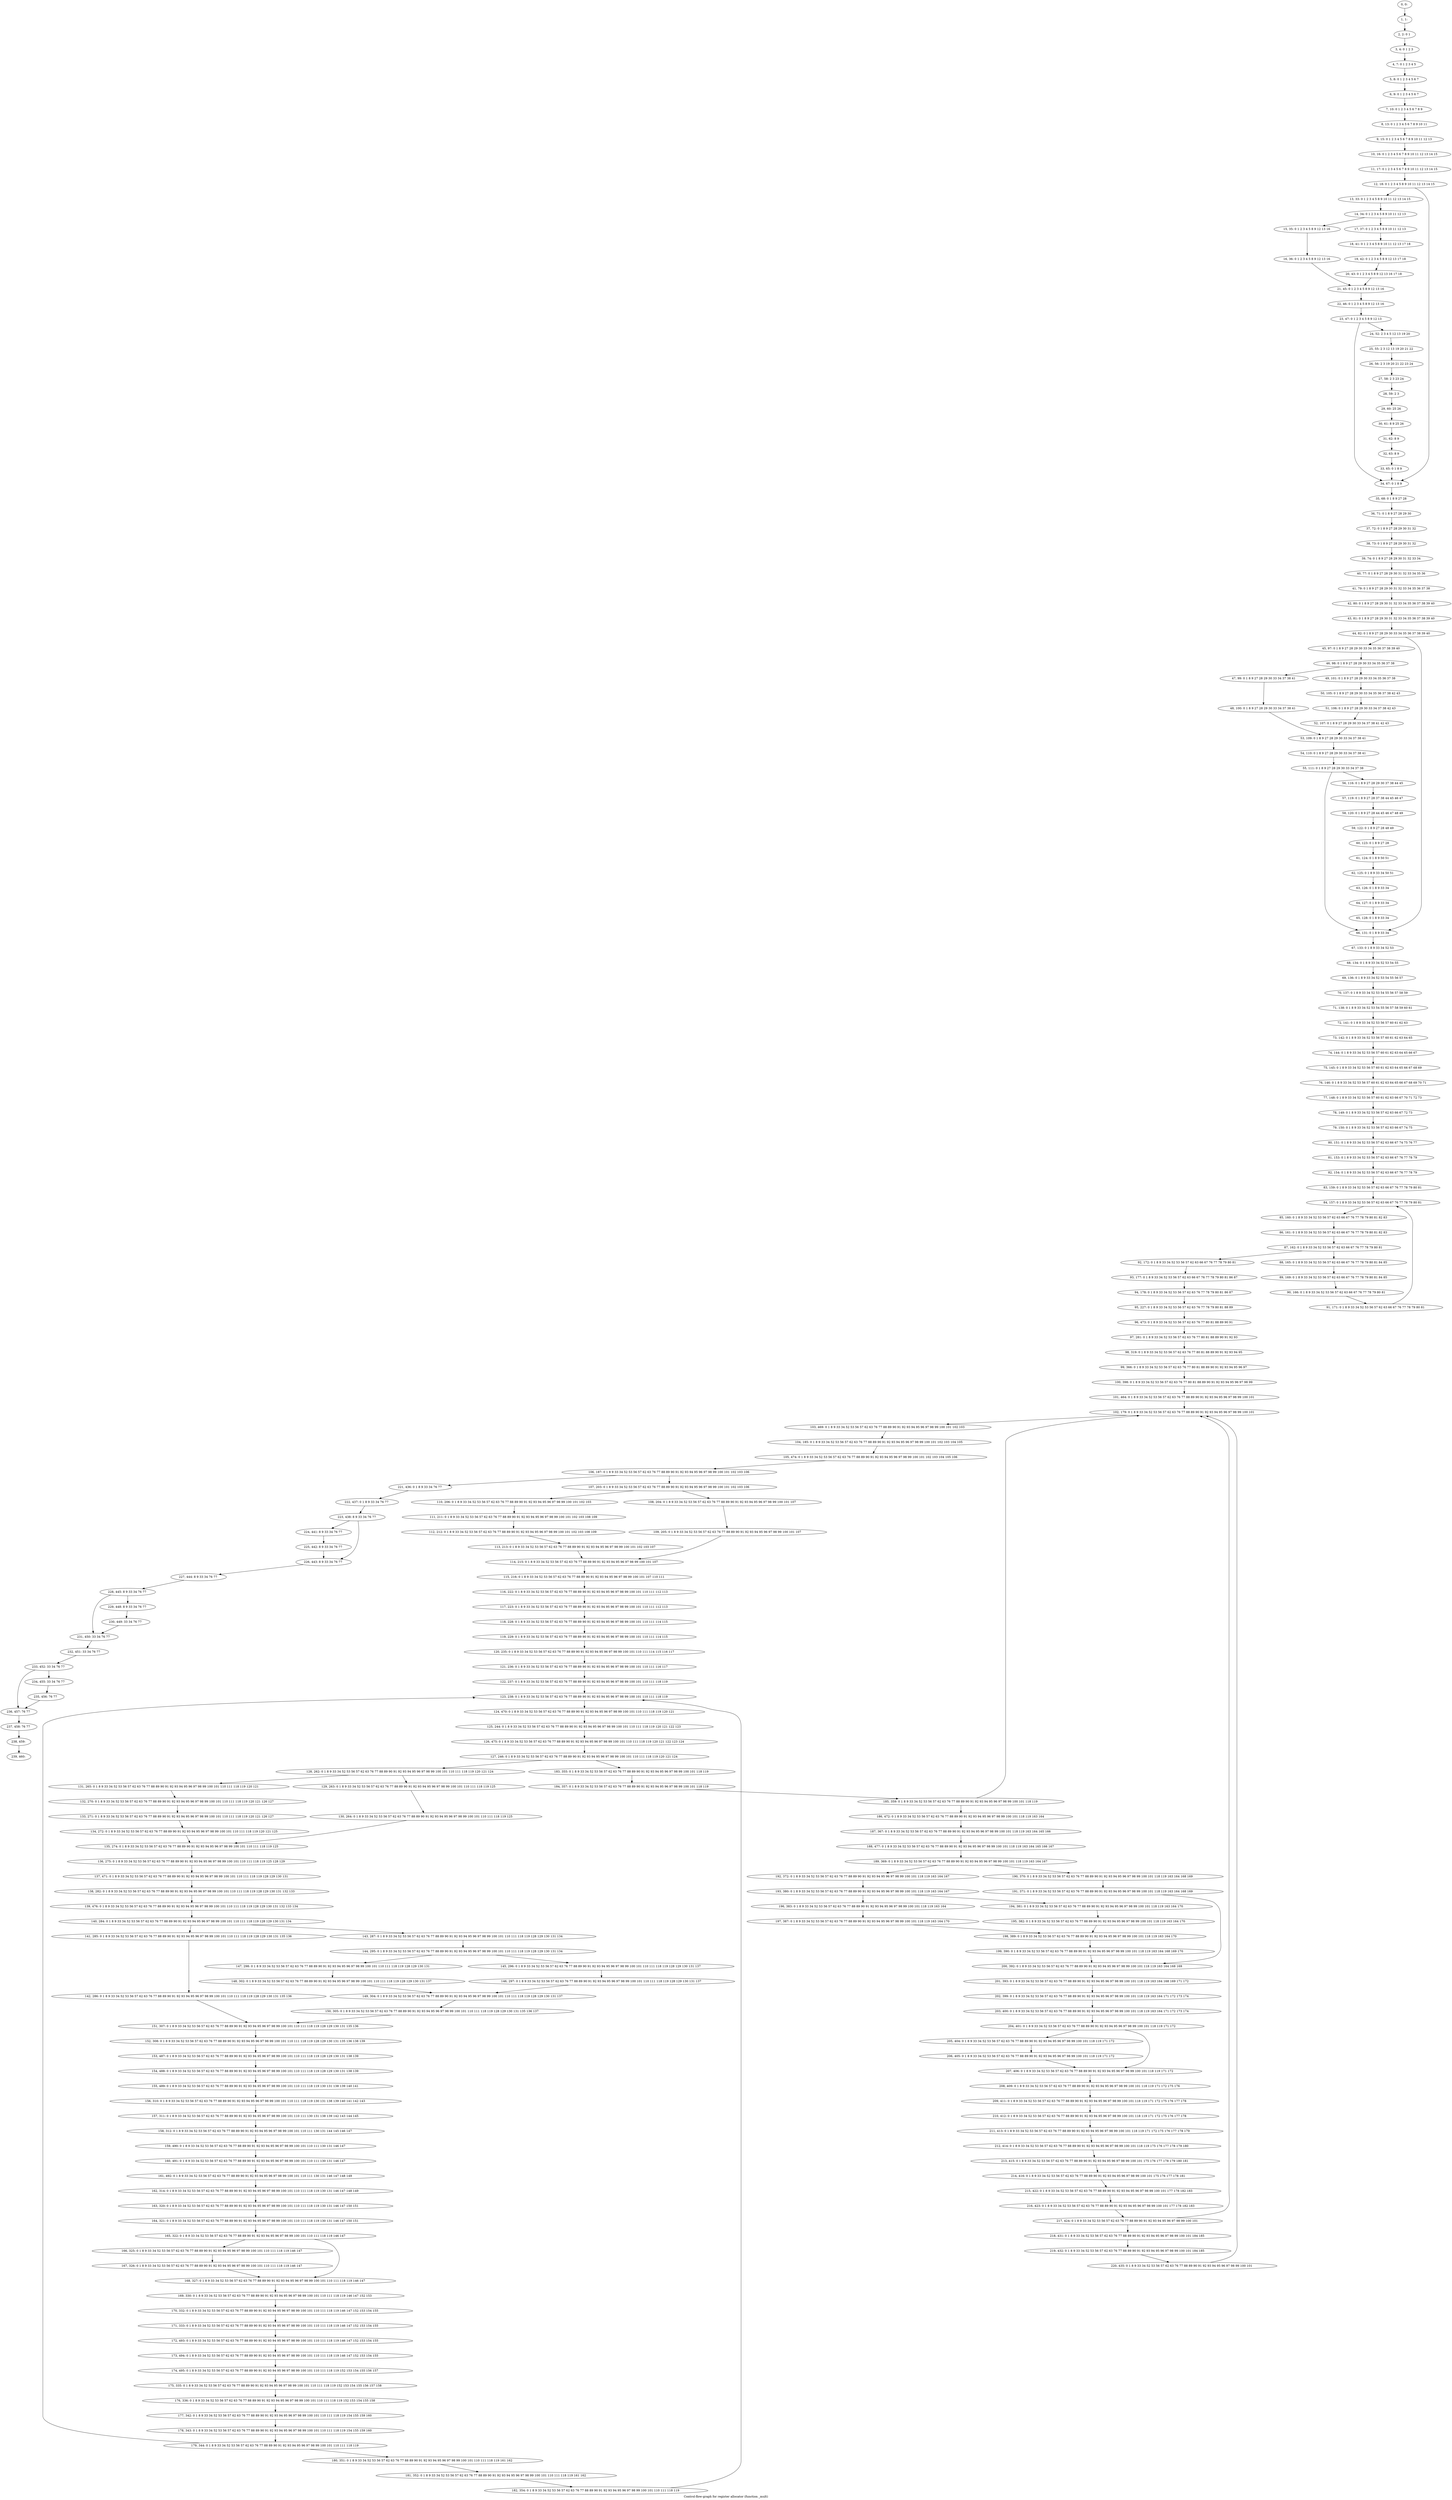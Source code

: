 digraph G {
graph [label="Control-flow-graph for register allocator (function _mult)"]
0[label="0, 0: "];
1[label="1, 1: "];
2[label="2, 2: 0 1 "];
3[label="3, 4: 0 1 2 3 "];
4[label="4, 7: 0 1 2 3 4 5 "];
5[label="5, 8: 0 1 2 3 4 5 6 7 "];
6[label="6, 9: 0 1 2 3 4 5 6 7 "];
7[label="7, 10: 0 1 2 3 4 5 6 7 8 9 "];
8[label="8, 13: 0 1 2 3 4 5 6 7 8 9 10 11 "];
9[label="9, 15: 0 1 2 3 4 5 6 7 8 9 10 11 12 13 "];
10[label="10, 16: 0 1 2 3 4 5 6 7 8 9 10 11 12 13 14 15 "];
11[label="11, 17: 0 1 2 3 4 5 6 7 8 9 10 11 12 13 14 15 "];
12[label="12, 18: 0 1 2 3 4 5 8 9 10 11 12 13 14 15 "];
13[label="13, 33: 0 1 2 3 4 5 8 9 10 11 12 13 14 15 "];
14[label="14, 34: 0 1 2 3 4 5 8 9 10 11 12 13 "];
15[label="15, 35: 0 1 2 3 4 5 8 9 12 13 16 "];
16[label="16, 36: 0 1 2 3 4 5 8 9 12 13 16 "];
17[label="17, 37: 0 1 2 3 4 5 8 9 10 11 12 13 "];
18[label="18, 41: 0 1 2 3 4 5 8 9 10 11 12 13 17 18 "];
19[label="19, 42: 0 1 2 3 4 5 8 9 12 13 17 18 "];
20[label="20, 43: 0 1 2 3 4 5 8 9 12 13 16 17 18 "];
21[label="21, 45: 0 1 2 3 4 5 8 9 12 13 16 "];
22[label="22, 46: 0 1 2 3 4 5 8 9 12 13 16 "];
23[label="23, 47: 0 1 2 3 4 5 8 9 12 13 "];
24[label="24, 52: 2 3 4 5 12 13 19 20 "];
25[label="25, 55: 2 3 12 13 19 20 21 22 "];
26[label="26, 56: 2 3 19 20 21 22 23 24 "];
27[label="27, 58: 2 3 23 24 "];
28[label="28, 59: 2 3 "];
29[label="29, 60: 25 26 "];
30[label="30, 61: 8 9 25 26 "];
31[label="31, 62: 8 9 "];
32[label="32, 63: 8 9 "];
33[label="33, 65: 0 1 8 9 "];
34[label="34, 67: 0 1 8 9 "];
35[label="35, 68: 0 1 8 9 27 28 "];
36[label="36, 71: 0 1 8 9 27 28 29 30 "];
37[label="37, 72: 0 1 8 9 27 28 29 30 31 32 "];
38[label="38, 73: 0 1 8 9 27 28 29 30 31 32 "];
39[label="39, 74: 0 1 8 9 27 28 29 30 31 32 33 34 "];
40[label="40, 77: 0 1 8 9 27 28 29 30 31 32 33 34 35 36 "];
41[label="41, 79: 0 1 8 9 27 28 29 30 31 32 33 34 35 36 37 38 "];
42[label="42, 80: 0 1 8 9 27 28 29 30 31 32 33 34 35 36 37 38 39 40 "];
43[label="43, 81: 0 1 8 9 27 28 29 30 31 32 33 34 35 36 37 38 39 40 "];
44[label="44, 82: 0 1 8 9 27 28 29 30 33 34 35 36 37 38 39 40 "];
45[label="45, 97: 0 1 8 9 27 28 29 30 33 34 35 36 37 38 39 40 "];
46[label="46, 98: 0 1 8 9 27 28 29 30 33 34 35 36 37 38 "];
47[label="47, 99: 0 1 8 9 27 28 29 30 33 34 37 38 41 "];
48[label="48, 100: 0 1 8 9 27 28 29 30 33 34 37 38 41 "];
49[label="49, 101: 0 1 8 9 27 28 29 30 33 34 35 36 37 38 "];
50[label="50, 105: 0 1 8 9 27 28 29 30 33 34 35 36 37 38 42 43 "];
51[label="51, 106: 0 1 8 9 27 28 29 30 33 34 37 38 42 43 "];
52[label="52, 107: 0 1 8 9 27 28 29 30 33 34 37 38 41 42 43 "];
53[label="53, 109: 0 1 8 9 27 28 29 30 33 34 37 38 41 "];
54[label="54, 110: 0 1 8 9 27 28 29 30 33 34 37 38 41 "];
55[label="55, 111: 0 1 8 9 27 28 29 30 33 34 37 38 "];
56[label="56, 116: 0 1 8 9 27 28 29 30 37 38 44 45 "];
57[label="57, 119: 0 1 8 9 27 28 37 38 44 45 46 47 "];
58[label="58, 120: 0 1 8 9 27 28 44 45 46 47 48 49 "];
59[label="59, 122: 0 1 8 9 27 28 48 49 "];
60[label="60, 123: 0 1 8 9 27 28 "];
61[label="61, 124: 0 1 8 9 50 51 "];
62[label="62, 125: 0 1 8 9 33 34 50 51 "];
63[label="63, 126: 0 1 8 9 33 34 "];
64[label="64, 127: 0 1 8 9 33 34 "];
65[label="65, 128: 0 1 8 9 33 34 "];
66[label="66, 131: 0 1 8 9 33 34 "];
67[label="67, 133: 0 1 8 9 33 34 52 53 "];
68[label="68, 134: 0 1 8 9 33 34 52 53 54 55 "];
69[label="69, 136: 0 1 8 9 33 34 52 53 54 55 56 57 "];
70[label="70, 137: 0 1 8 9 33 34 52 53 54 55 56 57 58 59 "];
71[label="71, 138: 0 1 8 9 33 34 52 53 54 55 56 57 58 59 60 61 "];
72[label="72, 141: 0 1 8 9 33 34 52 53 56 57 60 61 62 63 "];
73[label="73, 142: 0 1 8 9 33 34 52 53 56 57 60 61 62 63 64 65 "];
74[label="74, 144: 0 1 8 9 33 34 52 53 56 57 60 61 62 63 64 65 66 67 "];
75[label="75, 145: 0 1 8 9 33 34 52 53 56 57 60 61 62 63 64 65 66 67 68 69 "];
76[label="76, 146: 0 1 8 9 33 34 52 53 56 57 60 61 62 63 64 65 66 67 68 69 70 71 "];
77[label="77, 148: 0 1 8 9 33 34 52 53 56 57 60 61 62 63 66 67 70 71 72 73 "];
78[label="78, 149: 0 1 8 9 33 34 52 53 56 57 62 63 66 67 72 73 "];
79[label="79, 150: 0 1 8 9 33 34 52 53 56 57 62 63 66 67 74 75 "];
80[label="80, 151: 0 1 8 9 33 34 52 53 56 57 62 63 66 67 74 75 76 77 "];
81[label="81, 153: 0 1 8 9 33 34 52 53 56 57 62 63 66 67 76 77 78 79 "];
82[label="82, 154: 0 1 8 9 33 34 52 53 56 57 62 63 66 67 76 77 78 79 "];
83[label="83, 159: 0 1 8 9 33 34 52 53 56 57 62 63 66 67 76 77 78 79 80 81 "];
84[label="84, 157: 0 1 8 9 33 34 52 53 56 57 62 63 66 67 76 77 78 79 80 81 "];
85[label="85, 160: 0 1 8 9 33 34 52 53 56 57 62 63 66 67 76 77 78 79 80 81 82 83 "];
86[label="86, 161: 0 1 8 9 33 34 52 53 56 57 62 63 66 67 76 77 78 79 80 81 82 83 "];
87[label="87, 162: 0 1 8 9 33 34 52 53 56 57 62 63 66 67 76 77 78 79 80 81 "];
88[label="88, 165: 0 1 8 9 33 34 52 53 56 57 62 63 66 67 76 77 78 79 80 81 84 85 "];
89[label="89, 169: 0 1 8 9 33 34 52 53 56 57 62 63 66 67 76 77 78 79 80 81 84 85 "];
90[label="90, 166: 0 1 8 9 33 34 52 53 56 57 62 63 66 67 76 77 78 79 80 81 "];
91[label="91, 171: 0 1 8 9 33 34 52 53 56 57 62 63 66 67 76 77 78 79 80 81 "];
92[label="92, 172: 0 1 8 9 33 34 52 53 56 57 62 63 66 67 76 77 78 79 80 81 "];
93[label="93, 177: 0 1 8 9 33 34 52 53 56 57 62 63 66 67 76 77 78 79 80 81 86 87 "];
94[label="94, 178: 0 1 8 9 33 34 52 53 56 57 62 63 76 77 78 79 80 81 86 87 "];
95[label="95, 227: 0 1 8 9 33 34 52 53 56 57 62 63 76 77 78 79 80 81 88 89 "];
96[label="96, 473: 0 1 8 9 33 34 52 53 56 57 62 63 76 77 80 81 88 89 90 91 "];
97[label="97, 281: 0 1 8 9 33 34 52 53 56 57 62 63 76 77 80 81 88 89 90 91 92 93 "];
98[label="98, 319: 0 1 8 9 33 34 52 53 56 57 62 63 76 77 80 81 88 89 90 91 92 93 94 95 "];
99[label="99, 366: 0 1 8 9 33 34 52 53 56 57 62 63 76 77 80 81 88 89 90 91 92 93 94 95 96 97 "];
100[label="100, 398: 0 1 8 9 33 34 52 53 56 57 62 63 76 77 80 81 88 89 90 91 92 93 94 95 96 97 98 99 "];
101[label="101, 464: 0 1 8 9 33 34 52 53 56 57 62 63 76 77 88 89 90 91 92 93 94 95 96 97 98 99 100 101 "];
102[label="102, 179: 0 1 8 9 33 34 52 53 56 57 62 63 76 77 88 89 90 91 92 93 94 95 96 97 98 99 100 101 "];
103[label="103, 469: 0 1 8 9 33 34 52 53 56 57 62 63 76 77 88 89 90 91 92 93 94 95 96 97 98 99 100 101 102 103 "];
104[label="104, 185: 0 1 8 9 33 34 52 53 56 57 62 63 76 77 88 89 90 91 92 93 94 95 96 97 98 99 100 101 102 103 104 105 "];
105[label="105, 474: 0 1 8 9 33 34 52 53 56 57 62 63 76 77 88 89 90 91 92 93 94 95 96 97 98 99 100 101 102 103 104 105 106 "];
106[label="106, 187: 0 1 8 9 33 34 52 53 56 57 62 63 76 77 88 89 90 91 92 93 94 95 96 97 98 99 100 101 102 103 106 "];
107[label="107, 203: 0 1 8 9 33 34 52 53 56 57 62 63 76 77 88 89 90 91 92 93 94 95 96 97 98 99 100 101 102 103 106 "];
108[label="108, 204: 0 1 8 9 33 34 52 53 56 57 62 63 76 77 88 89 90 91 92 93 94 95 96 97 98 99 100 101 107 "];
109[label="109, 205: 0 1 8 9 33 34 52 53 56 57 62 63 76 77 88 89 90 91 92 93 94 95 96 97 98 99 100 101 107 "];
110[label="110, 206: 0 1 8 9 33 34 52 53 56 57 62 63 76 77 88 89 90 91 92 93 94 95 96 97 98 99 100 101 102 103 "];
111[label="111, 211: 0 1 8 9 33 34 52 53 56 57 62 63 76 77 88 89 90 91 92 93 94 95 96 97 98 99 100 101 102 103 108 109 "];
112[label="112, 212: 0 1 8 9 33 34 52 53 56 57 62 63 76 77 88 89 90 91 92 93 94 95 96 97 98 99 100 101 102 103 108 109 "];
113[label="113, 213: 0 1 8 9 33 34 52 53 56 57 62 63 76 77 88 89 90 91 92 93 94 95 96 97 98 99 100 101 102 103 107 "];
114[label="114, 215: 0 1 8 9 33 34 52 53 56 57 62 63 76 77 88 89 90 91 92 93 94 95 96 97 98 99 100 101 107 "];
115[label="115, 216: 0 1 8 9 33 34 52 53 56 57 62 63 76 77 88 89 90 91 92 93 94 95 96 97 98 99 100 101 107 110 111 "];
116[label="116, 222: 0 1 8 9 33 34 52 53 56 57 62 63 76 77 88 89 90 91 92 93 94 95 96 97 98 99 100 101 110 111 112 113 "];
117[label="117, 223: 0 1 8 9 33 34 52 53 56 57 62 63 76 77 88 89 90 91 92 93 94 95 96 97 98 99 100 101 110 111 112 113 "];
118[label="118, 228: 0 1 8 9 33 34 52 53 56 57 62 63 76 77 88 89 90 91 92 93 94 95 96 97 98 99 100 101 110 111 114 115 "];
119[label="119, 229: 0 1 8 9 33 34 52 53 56 57 62 63 76 77 88 89 90 91 92 93 94 95 96 97 98 99 100 101 110 111 114 115 "];
120[label="120, 235: 0 1 8 9 33 34 52 53 56 57 62 63 76 77 88 89 90 91 92 93 94 95 96 97 98 99 100 101 110 111 114 115 116 117 "];
121[label="121, 236: 0 1 8 9 33 34 52 53 56 57 62 63 76 77 88 89 90 91 92 93 94 95 96 97 98 99 100 101 110 111 116 117 "];
122[label="122, 237: 0 1 8 9 33 34 52 53 56 57 62 63 76 77 88 89 90 91 92 93 94 95 96 97 98 99 100 101 110 111 118 119 "];
123[label="123, 238: 0 1 8 9 33 34 52 53 56 57 62 63 76 77 88 89 90 91 92 93 94 95 96 97 98 99 100 101 110 111 118 119 "];
124[label="124, 470: 0 1 8 9 33 34 52 53 56 57 62 63 76 77 88 89 90 91 92 93 94 95 96 97 98 99 100 101 110 111 118 119 120 121 "];
125[label="125, 244: 0 1 8 9 33 34 52 53 56 57 62 63 76 77 88 89 90 91 92 93 94 95 96 97 98 99 100 101 110 111 118 119 120 121 122 123 "];
126[label="126, 475: 0 1 8 9 33 34 52 53 56 57 62 63 76 77 88 89 90 91 92 93 94 95 96 97 98 99 100 101 110 111 118 119 120 121 122 123 124 "];
127[label="127, 246: 0 1 8 9 33 34 52 53 56 57 62 63 76 77 88 89 90 91 92 93 94 95 96 97 98 99 100 101 110 111 118 119 120 121 124 "];
128[label="128, 262: 0 1 8 9 33 34 52 53 56 57 62 63 76 77 88 89 90 91 92 93 94 95 96 97 98 99 100 101 110 111 118 119 120 121 124 "];
129[label="129, 263: 0 1 8 9 33 34 52 53 56 57 62 63 76 77 88 89 90 91 92 93 94 95 96 97 98 99 100 101 110 111 118 119 125 "];
130[label="130, 264: 0 1 8 9 33 34 52 53 56 57 62 63 76 77 88 89 90 91 92 93 94 95 96 97 98 99 100 101 110 111 118 119 125 "];
131[label="131, 265: 0 1 8 9 33 34 52 53 56 57 62 63 76 77 88 89 90 91 92 93 94 95 96 97 98 99 100 101 110 111 118 119 120 121 "];
132[label="132, 270: 0 1 8 9 33 34 52 53 56 57 62 63 76 77 88 89 90 91 92 93 94 95 96 97 98 99 100 101 110 111 118 119 120 121 126 127 "];
133[label="133, 271: 0 1 8 9 33 34 52 53 56 57 62 63 76 77 88 89 90 91 92 93 94 95 96 97 98 99 100 101 110 111 118 119 120 121 126 127 "];
134[label="134, 272: 0 1 8 9 33 34 52 53 56 57 62 63 76 77 88 89 90 91 92 93 94 95 96 97 98 99 100 101 110 111 118 119 120 121 125 "];
135[label="135, 274: 0 1 8 9 33 34 52 53 56 57 62 63 76 77 88 89 90 91 92 93 94 95 96 97 98 99 100 101 110 111 118 119 125 "];
136[label="136, 275: 0 1 8 9 33 34 52 53 56 57 62 63 76 77 88 89 90 91 92 93 94 95 96 97 98 99 100 101 110 111 118 119 125 128 129 "];
137[label="137, 471: 0 1 8 9 33 34 52 53 56 57 62 63 76 77 88 89 90 91 92 93 94 95 96 97 98 99 100 101 110 111 118 119 128 129 130 131 "];
138[label="138, 282: 0 1 8 9 33 34 52 53 56 57 62 63 76 77 88 89 90 91 92 93 94 95 96 97 98 99 100 101 110 111 118 119 128 129 130 131 132 133 "];
139[label="139, 476: 0 1 8 9 33 34 52 53 56 57 62 63 76 77 88 89 90 91 92 93 94 95 96 97 98 99 100 101 110 111 118 119 128 129 130 131 132 133 134 "];
140[label="140, 284: 0 1 8 9 33 34 52 53 56 57 62 63 76 77 88 89 90 91 92 93 94 95 96 97 98 99 100 101 110 111 118 119 128 129 130 131 134 "];
141[label="141, 285: 0 1 8 9 33 34 52 53 56 57 62 63 76 77 88 89 90 91 92 93 94 95 96 97 98 99 100 101 110 111 118 119 128 129 130 131 135 136 "];
142[label="142, 286: 0 1 8 9 33 34 52 53 56 57 62 63 76 77 88 89 90 91 92 93 94 95 96 97 98 99 100 101 110 111 118 119 128 129 130 131 135 136 "];
143[label="143, 287: 0 1 8 9 33 34 52 53 56 57 62 63 76 77 88 89 90 91 92 93 94 95 96 97 98 99 100 101 110 111 118 119 128 129 130 131 134 "];
144[label="144, 295: 0 1 8 9 33 34 52 53 56 57 62 63 76 77 88 89 90 91 92 93 94 95 96 97 98 99 100 101 110 111 118 119 128 129 130 131 134 "];
145[label="145, 296: 0 1 8 9 33 34 52 53 56 57 62 63 76 77 88 89 90 91 92 93 94 95 96 97 98 99 100 101 110 111 118 119 128 129 130 131 137 "];
146[label="146, 297: 0 1 8 9 33 34 52 53 56 57 62 63 76 77 88 89 90 91 92 93 94 95 96 97 98 99 100 101 110 111 118 119 128 129 130 131 137 "];
147[label="147, 298: 0 1 8 9 33 34 52 53 56 57 62 63 76 77 88 89 90 91 92 93 94 95 96 97 98 99 100 101 110 111 118 119 128 129 130 131 "];
148[label="148, 302: 0 1 8 9 33 34 52 53 56 57 62 63 76 77 88 89 90 91 92 93 94 95 96 97 98 99 100 101 110 111 118 119 128 129 130 131 137 "];
149[label="149, 304: 0 1 8 9 33 34 52 53 56 57 62 63 76 77 88 89 90 91 92 93 94 95 96 97 98 99 100 101 110 111 118 119 128 129 130 131 137 "];
150[label="150, 305: 0 1 8 9 33 34 52 53 56 57 62 63 76 77 88 89 90 91 92 93 94 95 96 97 98 99 100 101 110 111 118 119 128 129 130 131 135 136 137 "];
151[label="151, 307: 0 1 8 9 33 34 52 53 56 57 62 63 76 77 88 89 90 91 92 93 94 95 96 97 98 99 100 101 110 111 118 119 128 129 130 131 135 136 "];
152[label="152, 308: 0 1 8 9 33 34 52 53 56 57 62 63 76 77 88 89 90 91 92 93 94 95 96 97 98 99 100 101 110 111 118 119 128 129 130 131 135 136 138 139 "];
153[label="153, 487: 0 1 8 9 33 34 52 53 56 57 62 63 76 77 88 89 90 91 92 93 94 95 96 97 98 99 100 101 110 111 118 119 128 129 130 131 138 139 "];
154[label="154, 488: 0 1 8 9 33 34 52 53 56 57 62 63 76 77 88 89 90 91 92 93 94 95 96 97 98 99 100 101 110 111 118 119 128 129 130 131 138 139 "];
155[label="155, 489: 0 1 8 9 33 34 52 53 56 57 62 63 76 77 88 89 90 91 92 93 94 95 96 97 98 99 100 101 110 111 118 119 130 131 138 139 140 141 "];
156[label="156, 310: 0 1 8 9 33 34 52 53 56 57 62 63 76 77 88 89 90 91 92 93 94 95 96 97 98 99 100 101 110 111 118 119 130 131 138 139 140 141 142 143 "];
157[label="157, 311: 0 1 8 9 33 34 52 53 56 57 62 63 76 77 88 89 90 91 92 93 94 95 96 97 98 99 100 101 110 111 130 131 138 139 142 143 144 145 "];
158[label="158, 312: 0 1 8 9 33 34 52 53 56 57 62 63 76 77 88 89 90 91 92 93 94 95 96 97 98 99 100 101 110 111 130 131 144 145 146 147 "];
159[label="159, 490: 0 1 8 9 33 34 52 53 56 57 62 63 76 77 88 89 90 91 92 93 94 95 96 97 98 99 100 101 110 111 130 131 146 147 "];
160[label="160, 491: 0 1 8 9 33 34 52 53 56 57 62 63 76 77 88 89 90 91 92 93 94 95 96 97 98 99 100 101 110 111 130 131 146 147 "];
161[label="161, 492: 0 1 8 9 33 34 52 53 56 57 62 63 76 77 88 89 90 91 92 93 94 95 96 97 98 99 100 101 110 111 130 131 146 147 148 149 "];
162[label="162, 314: 0 1 8 9 33 34 52 53 56 57 62 63 76 77 88 89 90 91 92 93 94 95 96 97 98 99 100 101 110 111 118 119 130 131 146 147 148 149 "];
163[label="163, 320: 0 1 8 9 33 34 52 53 56 57 62 63 76 77 88 89 90 91 92 93 94 95 96 97 98 99 100 101 110 111 118 119 130 131 146 147 150 151 "];
164[label="164, 321: 0 1 8 9 33 34 52 53 56 57 62 63 76 77 88 89 90 91 92 93 94 95 96 97 98 99 100 101 110 111 118 119 130 131 146 147 150 151 "];
165[label="165, 322: 0 1 8 9 33 34 52 53 56 57 62 63 76 77 88 89 90 91 92 93 94 95 96 97 98 99 100 101 110 111 118 119 146 147 "];
166[label="166, 325: 0 1 8 9 33 34 52 53 56 57 62 63 76 77 88 89 90 91 92 93 94 95 96 97 98 99 100 101 110 111 118 119 146 147 "];
167[label="167, 326: 0 1 8 9 33 34 52 53 56 57 62 63 76 77 88 89 90 91 92 93 94 95 96 97 98 99 100 101 110 111 118 119 146 147 "];
168[label="168, 327: 0 1 8 9 33 34 52 53 56 57 62 63 76 77 88 89 90 91 92 93 94 95 96 97 98 99 100 101 110 111 118 119 146 147 "];
169[label="169, 330: 0 1 8 9 33 34 52 53 56 57 62 63 76 77 88 89 90 91 92 93 94 95 96 97 98 99 100 101 110 111 118 119 146 147 152 153 "];
170[label="170, 332: 0 1 8 9 33 34 52 53 56 57 62 63 76 77 88 89 90 91 92 93 94 95 96 97 98 99 100 101 110 111 118 119 146 147 152 153 154 155 "];
171[label="171, 333: 0 1 8 9 33 34 52 53 56 57 62 63 76 77 88 89 90 91 92 93 94 95 96 97 98 99 100 101 110 111 118 119 146 147 152 153 154 155 "];
172[label="172, 493: 0 1 8 9 33 34 52 53 56 57 62 63 76 77 88 89 90 91 92 93 94 95 96 97 98 99 100 101 110 111 118 119 146 147 152 153 154 155 "];
173[label="173, 494: 0 1 8 9 33 34 52 53 56 57 62 63 76 77 88 89 90 91 92 93 94 95 96 97 98 99 100 101 110 111 118 119 146 147 152 153 154 155 "];
174[label="174, 495: 0 1 8 9 33 34 52 53 56 57 62 63 76 77 88 89 90 91 92 93 94 95 96 97 98 99 100 101 110 111 118 119 152 153 154 155 156 157 "];
175[label="175, 335: 0 1 8 9 33 34 52 53 56 57 62 63 76 77 88 89 90 91 92 93 94 95 96 97 98 99 100 101 110 111 118 119 152 153 154 155 156 157 158 "];
176[label="176, 336: 0 1 8 9 33 34 52 53 56 57 62 63 76 77 88 89 90 91 92 93 94 95 96 97 98 99 100 101 110 111 118 119 152 153 154 155 158 "];
177[label="177, 342: 0 1 8 9 33 34 52 53 56 57 62 63 76 77 88 89 90 91 92 93 94 95 96 97 98 99 100 101 110 111 118 119 154 155 159 160 "];
178[label="178, 343: 0 1 8 9 33 34 52 53 56 57 62 63 76 77 88 89 90 91 92 93 94 95 96 97 98 99 100 101 110 111 118 119 154 155 159 160 "];
179[label="179, 344: 0 1 8 9 33 34 52 53 56 57 62 63 76 77 88 89 90 91 92 93 94 95 96 97 98 99 100 101 110 111 118 119 "];
180[label="180, 351: 0 1 8 9 33 34 52 53 56 57 62 63 76 77 88 89 90 91 92 93 94 95 96 97 98 99 100 101 110 111 118 119 161 162 "];
181[label="181, 352: 0 1 8 9 33 34 52 53 56 57 62 63 76 77 88 89 90 91 92 93 94 95 96 97 98 99 100 101 110 111 118 119 161 162 "];
182[label="182, 354: 0 1 8 9 33 34 52 53 56 57 62 63 76 77 88 89 90 91 92 93 94 95 96 97 98 99 100 101 110 111 118 119 "];
183[label="183, 355: 0 1 8 9 33 34 52 53 56 57 62 63 76 77 88 89 90 91 92 93 94 95 96 97 98 99 100 101 118 119 "];
184[label="184, 357: 0 1 8 9 33 34 52 53 56 57 62 63 76 77 88 89 90 91 92 93 94 95 96 97 98 99 100 101 118 119 "];
185[label="185, 359: 0 1 8 9 33 34 52 53 56 57 62 63 76 77 88 89 90 91 92 93 94 95 96 97 98 99 100 101 118 119 "];
186[label="186, 472: 0 1 8 9 33 34 52 53 56 57 62 63 76 77 88 89 90 91 92 93 94 95 96 97 98 99 100 101 118 119 163 164 "];
187[label="187, 367: 0 1 8 9 33 34 52 53 56 57 62 63 76 77 88 89 90 91 92 93 94 95 96 97 98 99 100 101 118 119 163 164 165 166 "];
188[label="188, 477: 0 1 8 9 33 34 52 53 56 57 62 63 76 77 88 89 90 91 92 93 94 95 96 97 98 99 100 101 118 119 163 164 165 166 167 "];
189[label="189, 369: 0 1 8 9 33 34 52 53 56 57 62 63 76 77 88 89 90 91 92 93 94 95 96 97 98 99 100 101 118 119 163 164 167 "];
190[label="190, 370: 0 1 8 9 33 34 52 53 56 57 62 63 76 77 88 89 90 91 92 93 94 95 96 97 98 99 100 101 118 119 163 164 168 169 "];
191[label="191, 371: 0 1 8 9 33 34 52 53 56 57 62 63 76 77 88 89 90 91 92 93 94 95 96 97 98 99 100 101 118 119 163 164 168 169 "];
192[label="192, 372: 0 1 8 9 33 34 52 53 56 57 62 63 76 77 88 89 90 91 92 93 94 95 96 97 98 99 100 101 118 119 163 164 167 "];
193[label="193, 380: 0 1 8 9 33 34 52 53 56 57 62 63 76 77 88 89 90 91 92 93 94 95 96 97 98 99 100 101 118 119 163 164 167 "];
194[label="194, 381: 0 1 8 9 33 34 52 53 56 57 62 63 76 77 88 89 90 91 92 93 94 95 96 97 98 99 100 101 118 119 163 164 170 "];
195[label="195, 382: 0 1 8 9 33 34 52 53 56 57 62 63 76 77 88 89 90 91 92 93 94 95 96 97 98 99 100 101 118 119 163 164 170 "];
196[label="196, 383: 0 1 8 9 33 34 52 53 56 57 62 63 76 77 88 89 90 91 92 93 94 95 96 97 98 99 100 101 118 119 163 164 "];
197[label="197, 387: 0 1 8 9 33 34 52 53 56 57 62 63 76 77 88 89 90 91 92 93 94 95 96 97 98 99 100 101 118 119 163 164 170 "];
198[label="198, 389: 0 1 8 9 33 34 52 53 56 57 62 63 76 77 88 89 90 91 92 93 94 95 96 97 98 99 100 101 118 119 163 164 170 "];
199[label="199, 390: 0 1 8 9 33 34 52 53 56 57 62 63 76 77 88 89 90 91 92 93 94 95 96 97 98 99 100 101 118 119 163 164 168 169 170 "];
200[label="200, 392: 0 1 8 9 33 34 52 53 56 57 62 63 76 77 88 89 90 91 92 93 94 95 96 97 98 99 100 101 118 119 163 164 168 169 "];
201[label="201, 393: 0 1 8 9 33 34 52 53 56 57 62 63 76 77 88 89 90 91 92 93 94 95 96 97 98 99 100 101 118 119 163 164 168 169 171 172 "];
202[label="202, 399: 0 1 8 9 33 34 52 53 56 57 62 63 76 77 88 89 90 91 92 93 94 95 96 97 98 99 100 101 118 119 163 164 171 172 173 174 "];
203[label="203, 400: 0 1 8 9 33 34 52 53 56 57 62 63 76 77 88 89 90 91 92 93 94 95 96 97 98 99 100 101 118 119 163 164 171 172 173 174 "];
204[label="204, 401: 0 1 8 9 33 34 52 53 56 57 62 63 76 77 88 89 90 91 92 93 94 95 96 97 98 99 100 101 118 119 171 172 "];
205[label="205, 404: 0 1 8 9 33 34 52 53 56 57 62 63 76 77 88 89 90 91 92 93 94 95 96 97 98 99 100 101 118 119 171 172 "];
206[label="206, 405: 0 1 8 9 33 34 52 53 56 57 62 63 76 77 88 89 90 91 92 93 94 95 96 97 98 99 100 101 118 119 171 172 "];
207[label="207, 406: 0 1 8 9 33 34 52 53 56 57 62 63 76 77 88 89 90 91 92 93 94 95 96 97 98 99 100 101 118 119 171 172 "];
208[label="208, 409: 0 1 8 9 33 34 52 53 56 57 62 63 76 77 88 89 90 91 92 93 94 95 96 97 98 99 100 101 118 119 171 172 175 176 "];
209[label="209, 411: 0 1 8 9 33 34 52 53 56 57 62 63 76 77 88 89 90 91 92 93 94 95 96 97 98 99 100 101 118 119 171 172 175 176 177 178 "];
210[label="210, 412: 0 1 8 9 33 34 52 53 56 57 62 63 76 77 88 89 90 91 92 93 94 95 96 97 98 99 100 101 118 119 171 172 175 176 177 178 "];
211[label="211, 413: 0 1 8 9 33 34 52 53 56 57 62 63 76 77 88 89 90 91 92 93 94 95 96 97 98 99 100 101 118 119 171 172 175 176 177 178 179 "];
212[label="212, 414: 0 1 8 9 33 34 52 53 56 57 62 63 76 77 88 89 90 91 92 93 94 95 96 97 98 99 100 101 118 119 175 176 177 178 179 180 "];
213[label="213, 415: 0 1 8 9 33 34 52 53 56 57 62 63 76 77 88 89 90 91 92 93 94 95 96 97 98 99 100 101 175 176 177 178 179 180 181 "];
214[label="214, 416: 0 1 8 9 33 34 52 53 56 57 62 63 76 77 88 89 90 91 92 93 94 95 96 97 98 99 100 101 175 176 177 178 181 "];
215[label="215, 422: 0 1 8 9 33 34 52 53 56 57 62 63 76 77 88 89 90 91 92 93 94 95 96 97 98 99 100 101 177 178 182 183 "];
216[label="216, 423: 0 1 8 9 33 34 52 53 56 57 62 63 76 77 88 89 90 91 92 93 94 95 96 97 98 99 100 101 177 178 182 183 "];
217[label="217, 424: 0 1 8 9 33 34 52 53 56 57 62 63 76 77 88 89 90 91 92 93 94 95 96 97 98 99 100 101 "];
218[label="218, 431: 0 1 8 9 33 34 52 53 56 57 62 63 76 77 88 89 90 91 92 93 94 95 96 97 98 99 100 101 184 185 "];
219[label="219, 432: 0 1 8 9 33 34 52 53 56 57 62 63 76 77 88 89 90 91 92 93 94 95 96 97 98 99 100 101 184 185 "];
220[label="220, 435: 0 1 8 9 33 34 52 53 56 57 62 63 76 77 88 89 90 91 92 93 94 95 96 97 98 99 100 101 "];
221[label="221, 436: 0 1 8 9 33 34 76 77 "];
222[label="222, 437: 0 1 8 9 33 34 76 77 "];
223[label="223, 438: 8 9 33 34 76 77 "];
224[label="224, 441: 8 9 33 34 76 77 "];
225[label="225, 442: 8 9 33 34 76 77 "];
226[label="226, 443: 8 9 33 34 76 77 "];
227[label="227, 444: 8 9 33 34 76 77 "];
228[label="228, 445: 8 9 33 34 76 77 "];
229[label="229, 448: 8 9 33 34 76 77 "];
230[label="230, 449: 33 34 76 77 "];
231[label="231, 450: 33 34 76 77 "];
232[label="232, 451: 33 34 76 77 "];
233[label="233, 452: 33 34 76 77 "];
234[label="234, 455: 33 34 76 77 "];
235[label="235, 456: 76 77 "];
236[label="236, 457: 76 77 "];
237[label="237, 458: 76 77 "];
238[label="238, 459: "];
239[label="239, 460: "];
0->1 ;
1->2 ;
2->3 ;
3->4 ;
4->5 ;
5->6 ;
6->7 ;
7->8 ;
8->9 ;
9->10 ;
10->11 ;
11->12 ;
12->13 ;
12->34 ;
13->14 ;
14->15 ;
14->17 ;
15->16 ;
16->21 ;
17->18 ;
18->19 ;
19->20 ;
20->21 ;
21->22 ;
22->23 ;
23->24 ;
23->34 ;
24->25 ;
25->26 ;
26->27 ;
27->28 ;
28->29 ;
29->30 ;
30->31 ;
31->32 ;
32->33 ;
33->34 ;
34->35 ;
35->36 ;
36->37 ;
37->38 ;
38->39 ;
39->40 ;
40->41 ;
41->42 ;
42->43 ;
43->44 ;
44->45 ;
44->66 ;
45->46 ;
46->47 ;
46->49 ;
47->48 ;
48->53 ;
49->50 ;
50->51 ;
51->52 ;
52->53 ;
53->54 ;
54->55 ;
55->56 ;
55->66 ;
56->57 ;
57->58 ;
58->59 ;
59->60 ;
60->61 ;
61->62 ;
62->63 ;
63->64 ;
64->65 ;
65->66 ;
66->67 ;
67->68 ;
68->69 ;
69->70 ;
70->71 ;
71->72 ;
72->73 ;
73->74 ;
74->75 ;
75->76 ;
76->77 ;
77->78 ;
78->79 ;
79->80 ;
80->81 ;
81->82 ;
82->83 ;
83->84 ;
84->85 ;
85->86 ;
86->87 ;
87->88 ;
87->92 ;
88->89 ;
89->90 ;
90->91 ;
91->84 ;
92->93 ;
93->94 ;
94->95 ;
95->96 ;
96->97 ;
97->98 ;
98->99 ;
99->100 ;
100->101 ;
101->102 ;
102->103 ;
103->104 ;
104->105 ;
105->106 ;
106->107 ;
106->221 ;
107->108 ;
107->110 ;
108->109 ;
109->114 ;
110->111 ;
111->112 ;
112->113 ;
113->114 ;
114->115 ;
115->116 ;
116->117 ;
117->118 ;
118->119 ;
119->120 ;
120->121 ;
121->122 ;
122->123 ;
123->124 ;
124->125 ;
125->126 ;
126->127 ;
127->128 ;
127->183 ;
128->129 ;
128->131 ;
129->130 ;
130->135 ;
131->132 ;
132->133 ;
133->134 ;
134->135 ;
135->136 ;
136->137 ;
137->138 ;
138->139 ;
139->140 ;
140->141 ;
140->143 ;
141->142 ;
142->151 ;
143->144 ;
144->145 ;
144->147 ;
145->146 ;
146->149 ;
147->148 ;
148->149 ;
149->150 ;
150->151 ;
151->152 ;
152->153 ;
153->154 ;
154->155 ;
155->156 ;
156->157 ;
157->158 ;
158->159 ;
159->160 ;
160->161 ;
161->162 ;
162->163 ;
163->164 ;
164->165 ;
165->166 ;
165->168 ;
166->167 ;
167->168 ;
168->169 ;
169->170 ;
170->171 ;
171->172 ;
172->173 ;
173->174 ;
174->175 ;
175->176 ;
176->177 ;
177->178 ;
178->179 ;
179->180 ;
179->123 ;
180->181 ;
181->182 ;
182->123 ;
183->184 ;
184->185 ;
185->186 ;
185->102 ;
186->187 ;
187->188 ;
188->189 ;
189->190 ;
189->192 ;
190->191 ;
191->200 ;
192->193 ;
193->194 ;
193->196 ;
194->195 ;
195->198 ;
196->197 ;
197->198 ;
198->199 ;
199->200 ;
200->201 ;
201->202 ;
202->203 ;
203->204 ;
204->205 ;
204->207 ;
205->206 ;
206->207 ;
207->208 ;
208->209 ;
209->210 ;
210->211 ;
211->212 ;
212->213 ;
213->214 ;
214->215 ;
215->216 ;
216->217 ;
217->218 ;
217->102 ;
218->219 ;
219->220 ;
220->102 ;
221->222 ;
222->223 ;
223->224 ;
223->226 ;
224->225 ;
225->226 ;
226->227 ;
227->228 ;
228->229 ;
228->231 ;
229->230 ;
230->231 ;
231->232 ;
232->233 ;
233->234 ;
233->236 ;
234->235 ;
235->236 ;
236->237 ;
237->238 ;
238->239 ;
}
